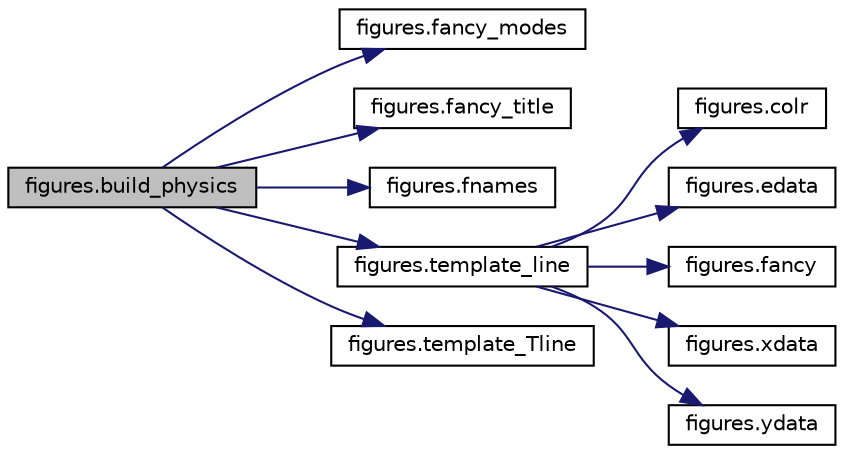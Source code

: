 digraph "figures.build_physics"
{
 // INTERACTIVE_SVG=YES
 // LATEX_PDF_SIZE
  edge [fontname="Helvetica",fontsize="10",labelfontname="Helvetica",labelfontsize="10"];
  node [fontname="Helvetica",fontsize="10",shape=record];
  rankdir="LR";
  Node1 [label="figures.build_physics",height=0.2,width=0.4,color="black", fillcolor="grey75", style="filled", fontcolor="black",tooltip=" "];
  Node1 -> Node2 [color="midnightblue",fontsize="10",style="solid",fontname="Helvetica"];
  Node2 [label="figures.fancy_modes",height=0.2,width=0.4,color="black", fillcolor="white", style="filled",URL="$namespacefigures.html#a7ee41137be54dd7077f88c9521feec33",tooltip=" "];
  Node1 -> Node3 [color="midnightblue",fontsize="10",style="solid",fontname="Helvetica"];
  Node3 [label="figures.fancy_title",height=0.2,width=0.4,color="black", fillcolor="white", style="filled",URL="$namespacefigures.html#a2fbbd4f8b54e2d13674de162462abcc0",tooltip=" "];
  Node1 -> Node4 [color="midnightblue",fontsize="10",style="solid",fontname="Helvetica"];
  Node4 [label="figures.fnames",height=0.2,width=0.4,color="black", fillcolor="white", style="filled",URL="$namespacefigures.html#a1938963e3bd84f9d907e902245004675",tooltip=" "];
  Node1 -> Node5 [color="midnightblue",fontsize="10",style="solid",fontname="Helvetica"];
  Node5 [label="figures.template_line",height=0.2,width=0.4,color="black", fillcolor="white", style="filled",URL="$namespacefigures.html#a4a39fa068eff3dab855d5b6cb4adcd60",tooltip=" "];
  Node5 -> Node6 [color="midnightblue",fontsize="10",style="solid",fontname="Helvetica"];
  Node6 [label="figures.colr",height=0.2,width=0.4,color="black", fillcolor="white", style="filled",URL="$namespacefigures.html#a228f54dd8316d85261af9340fd7ebb20",tooltip=" "];
  Node5 -> Node7 [color="midnightblue",fontsize="10",style="solid",fontname="Helvetica"];
  Node7 [label="figures.edata",height=0.2,width=0.4,color="black", fillcolor="white", style="filled",URL="$namespacefigures.html#a8e2cc7f92566a231cde20dac93768561",tooltip=" "];
  Node5 -> Node8 [color="midnightblue",fontsize="10",style="solid",fontname="Helvetica"];
  Node8 [label="figures.fancy",height=0.2,width=0.4,color="black", fillcolor="white", style="filled",URL="$namespacefigures.html#a189dd544ec7719d9b492297fb3eb6c34",tooltip=" "];
  Node5 -> Node9 [color="midnightblue",fontsize="10",style="solid",fontname="Helvetica"];
  Node9 [label="figures.xdata",height=0.2,width=0.4,color="black", fillcolor="white", style="filled",URL="$namespacefigures.html#aba811d02feff3882765b0cd0bf35a9a7",tooltip=" "];
  Node5 -> Node10 [color="midnightblue",fontsize="10",style="solid",fontname="Helvetica"];
  Node10 [label="figures.ydata",height=0.2,width=0.4,color="black", fillcolor="white", style="filled",URL="$namespacefigures.html#ab89ecfcd96b075d0293c94e9fcddfc26",tooltip=" "];
  Node1 -> Node11 [color="midnightblue",fontsize="10",style="solid",fontname="Helvetica"];
  Node11 [label="figures.template_Tline",height=0.2,width=0.4,color="black", fillcolor="white", style="filled",URL="$namespacefigures.html#a90424b7dffd463be2ab9be36bf689719",tooltip=" "];
}
